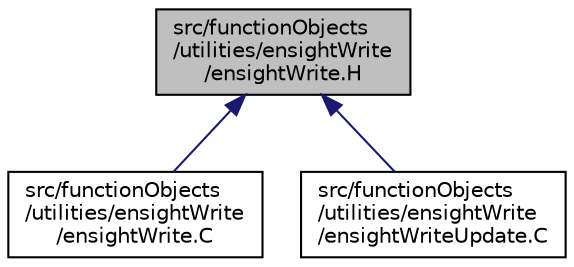 digraph "src/functionObjects/utilities/ensightWrite/ensightWrite.H"
{
  bgcolor="transparent";
  edge [fontname="Helvetica",fontsize="10",labelfontname="Helvetica",labelfontsize="10"];
  node [fontname="Helvetica",fontsize="10",shape=record];
  Node1 [label="src/functionObjects\l/utilities/ensightWrite\l/ensightWrite.H",height=0.2,width=0.4,color="black", fillcolor="grey75", style="filled" fontcolor="black"];
  Node1 -> Node2 [dir="back",color="midnightblue",fontsize="10",style="solid",fontname="Helvetica"];
  Node2 [label="src/functionObjects\l/utilities/ensightWrite\l/ensightWrite.C",height=0.2,width=0.4,color="black",URL="$ensightWrite_8C.html"];
  Node1 -> Node3 [dir="back",color="midnightblue",fontsize="10",style="solid",fontname="Helvetica"];
  Node3 [label="src/functionObjects\l/utilities/ensightWrite\l/ensightWriteUpdate.C",height=0.2,width=0.4,color="black",URL="$ensightWriteUpdate_8C.html"];
}
